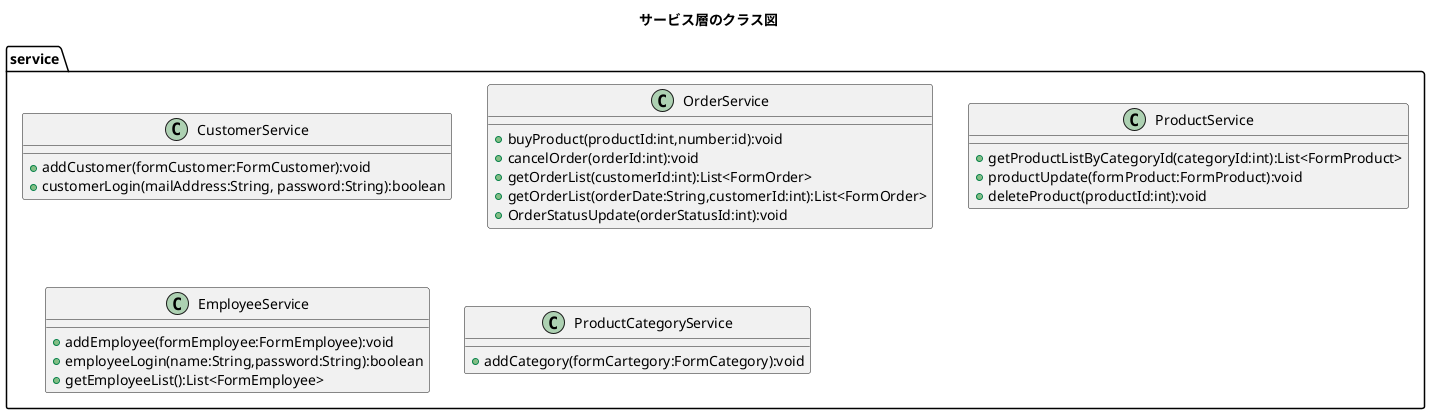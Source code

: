 @startuml
title サービス層のクラス図
package service{
	class CustomerService{
		+ addCustomer(formCustomer:FormCustomer):void
		+ customerLogin(mailAddress:String, password:String):boolean
	}
	
	class OrderService{
		+ buyProduct(productId:int,number:id):void
		+ cancelOrder(orderId:int):void
		+ getOrderList(customerId:int):List<FormOrder>
		+ getOrderList(orderDate:String,customerId:int):List<FormOrder>
		+ OrderStatusUpdate(orderStatusId:int):void
	}
	
	class ProductService{
		+ getProductListByCategoryId(categoryId:int):List<FormProduct>
		+ productUpdate(formProduct:FormProduct):void
		+ deleteProduct(productId:int):void
	}


	class EmployeeService{
		+ addEmployee(formEmployee:FormEmployee):void
		+ employeeLogin(name:String,password:String):boolean
		+ getEmployeeList():List<FormEmployee>
	}
	
	class ProductCategoryService{
		+ addCategory(formCartegory:FormCategory):void
	}	
}
@enduml
